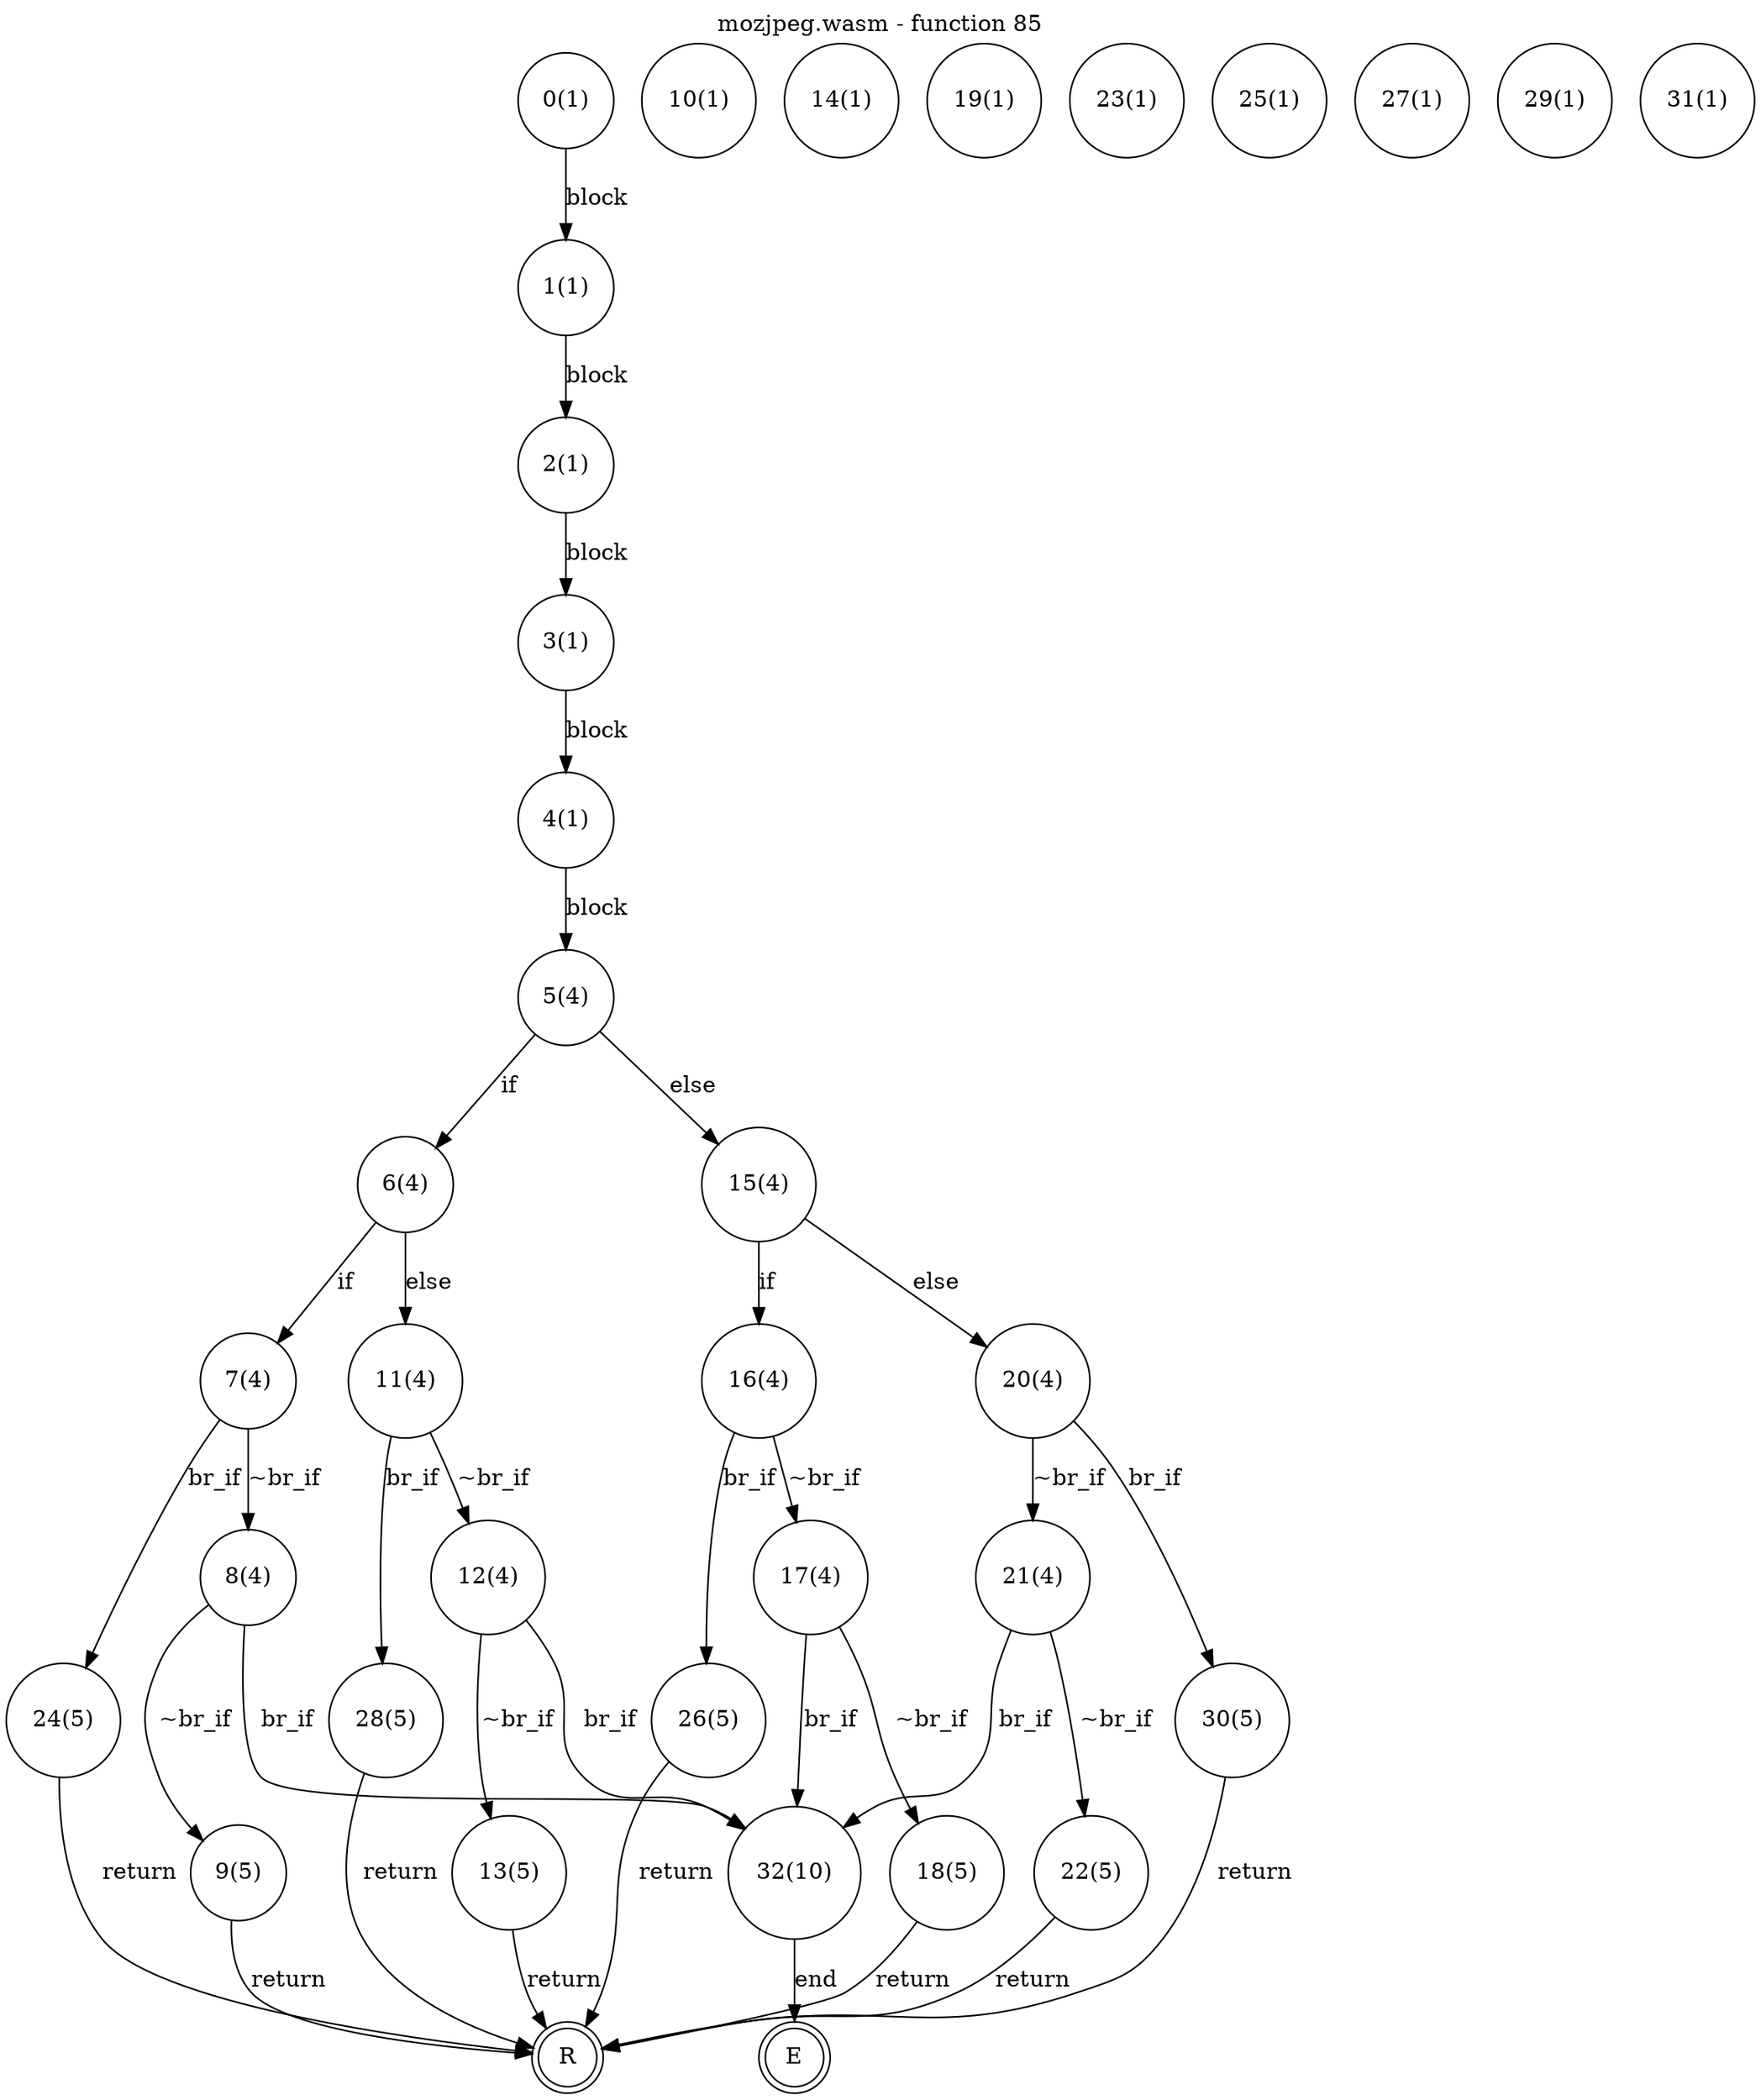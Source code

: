 digraph finite_state_machine {
    label = "mozjpeg.wasm - function 85"
    labelloc =  t
    labelfontsize = 16
    labelfontcolor = black
    labelfontname = "Helvetica"
    node [shape = doublecircle]; E R ;
node [shape=circle, fontcolor=black, style="", label="0(1)"]0
node [shape=circle, fontcolor=black, style="", label="1(1)"]1
node [shape=circle, fontcolor=black, style="", label="2(1)"]2
node [shape=circle, fontcolor=black, style="", label="3(1)"]3
node [shape=circle, fontcolor=black, style="", label="4(1)"]4
node [shape=circle, fontcolor=black, style="", label="5(4)"]5
node [shape=circle, fontcolor=black, style="", label="6(4)"]6
node [shape=circle, fontcolor=black, style="", label="7(4)"]7
node [shape=circle, fontcolor=black, style="", label="8(4)"]8
node [shape=circle, fontcolor=black, style="", label="9(5)"]9
node [shape=circle, fontcolor=black, style="", label="10(1)"]10
node [shape=circle, fontcolor=black, style="", label="11(4)"]11
node [shape=circle, fontcolor=black, style="", label="12(4)"]12
node [shape=circle, fontcolor=black, style="", label="13(5)"]13
node [shape=circle, fontcolor=black, style="", label="14(1)"]14
node [shape=circle, fontcolor=black, style="", label="15(4)"]15
node [shape=circle, fontcolor=black, style="", label="16(4)"]16
node [shape=circle, fontcolor=black, style="", label="17(4)"]17
node [shape=circle, fontcolor=black, style="", label="18(5)"]18
node [shape=circle, fontcolor=black, style="", label="19(1)"]19
node [shape=circle, fontcolor=black, style="", label="20(4)"]20
node [shape=circle, fontcolor=black, style="", label="21(4)"]21
node [shape=circle, fontcolor=black, style="", label="22(5)"]22
node [shape=circle, fontcolor=black, style="", label="23(1)"]23
node [shape=circle, fontcolor=black, style="", label="24(5)"]24
node [shape=circle, fontcolor=black, style="", label="25(1)"]25
node [shape=circle, fontcolor=black, style="", label="26(5)"]26
node [shape=circle, fontcolor=black, style="", label="27(1)"]27
node [shape=circle, fontcolor=black, style="", label="28(5)"]28
node [shape=circle, fontcolor=black, style="", label="29(1)"]29
node [shape=circle, fontcolor=black, style="", label="30(5)"]30
node [shape=circle, fontcolor=black, style="", label="31(1)"]31
node [shape=circle, fontcolor=black, style="", label="32(10)"]32
node [shape=circle, fontcolor=black, style="", label="E"]E
node [shape=circle, fontcolor=black, style="", label="R"]R
    0 -> 1[label="block"];
    1 -> 2[label="block"];
    2 -> 3[label="block"];
    3 -> 4[label="block"];
    4 -> 5[label="block"];
    5 -> 6[label="if"];
    5 -> 15[label="else"];
    6 -> 7[label="if"];
    6 -> 11[label="else"];
    7 -> 8[label="~br_if"];
    7 -> 24[label="br_if"];
    8 -> 9[label="~br_if"];
    8 -> 32[label="br_if"];
    9 -> R[label="return"];
    11 -> 12[label="~br_if"];
    11 -> 28[label="br_if"];
    12 -> 13[label="~br_if"];
    12 -> 32[label="br_if"];
    13 -> R[label="return"];
    15 -> 16[label="if"];
    15 -> 20[label="else"];
    16 -> 17[label="~br_if"];
    16 -> 26[label="br_if"];
    17 -> 18[label="~br_if"];
    17 -> 32[label="br_if"];
    18 -> R[label="return"];
    20 -> 21[label="~br_if"];
    20 -> 30[label="br_if"];
    21 -> 22[label="~br_if"];
    21 -> 32[label="br_if"];
    22 -> R[label="return"];
    24 -> R[label="return"];
    26 -> R[label="return"];
    28 -> R[label="return"];
    30 -> R[label="return"];
    32 -> E[label="end"];
}
